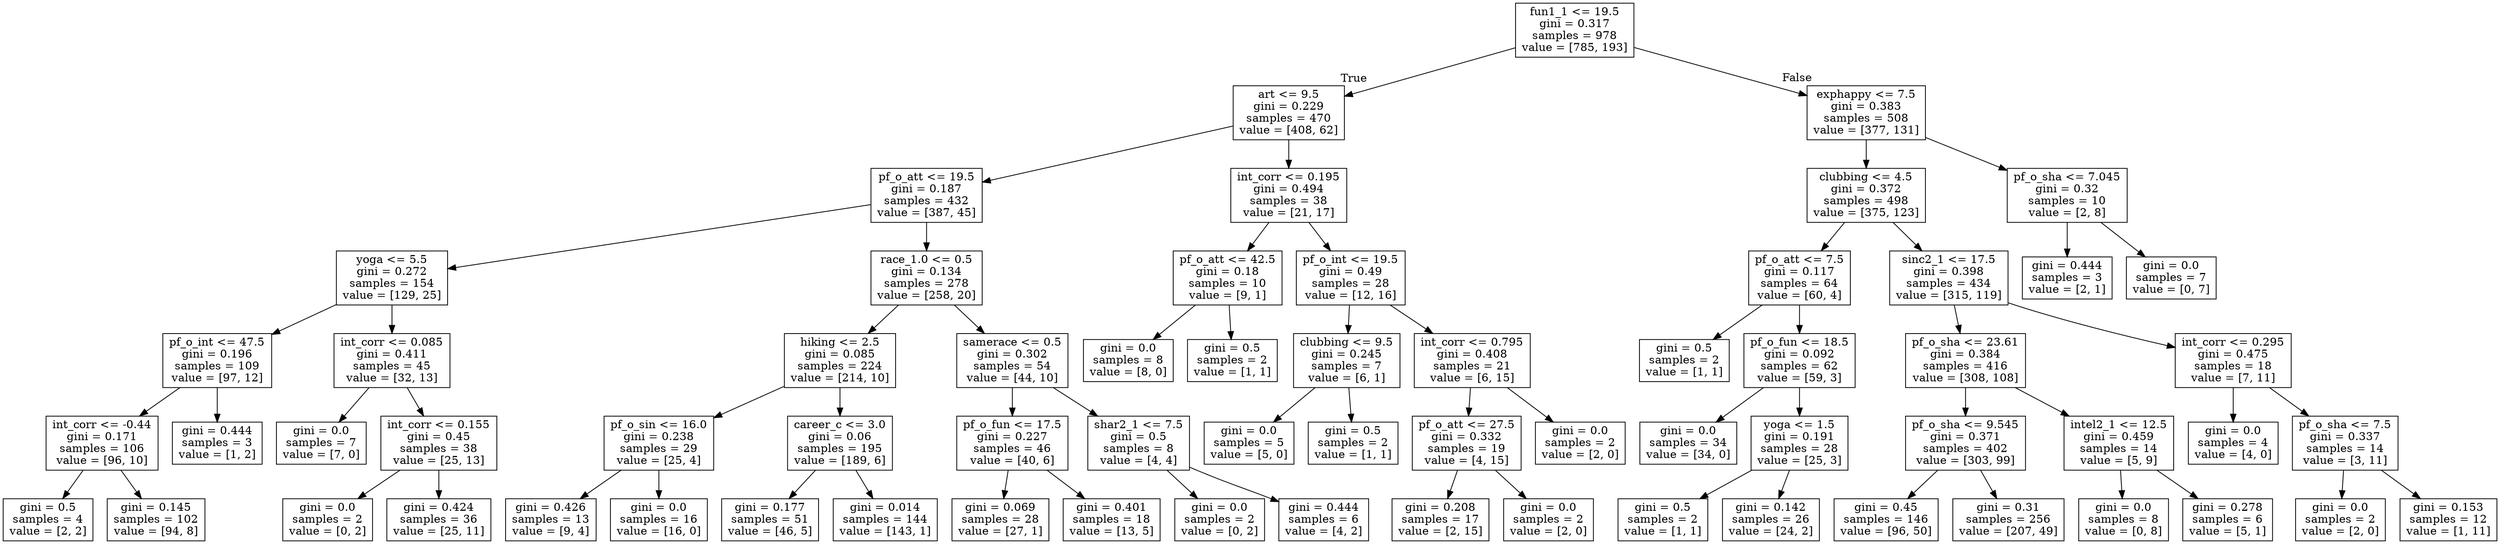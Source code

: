 digraph Tree {
node [shape=box] ;
0 [label="fun1_1 <= 19.5\ngini = 0.317\nsamples = 978\nvalue = [785, 193]"] ;
1 [label="art <= 9.5\ngini = 0.229\nsamples = 470\nvalue = [408, 62]"] ;
0 -> 1 [labeldistance=2.5, labelangle=45, headlabel="True"] ;
2 [label="pf_o_att <= 19.5\ngini = 0.187\nsamples = 432\nvalue = [387, 45]"] ;
1 -> 2 ;
3 [label="yoga <= 5.5\ngini = 0.272\nsamples = 154\nvalue = [129, 25]"] ;
2 -> 3 ;
4 [label="pf_o_int <= 47.5\ngini = 0.196\nsamples = 109\nvalue = [97, 12]"] ;
3 -> 4 ;
5 [label="int_corr <= -0.44\ngini = 0.171\nsamples = 106\nvalue = [96, 10]"] ;
4 -> 5 ;
6 [label="gini = 0.5\nsamples = 4\nvalue = [2, 2]"] ;
5 -> 6 ;
7 [label="gini = 0.145\nsamples = 102\nvalue = [94, 8]"] ;
5 -> 7 ;
8 [label="gini = 0.444\nsamples = 3\nvalue = [1, 2]"] ;
4 -> 8 ;
9 [label="int_corr <= 0.085\ngini = 0.411\nsamples = 45\nvalue = [32, 13]"] ;
3 -> 9 ;
10 [label="gini = 0.0\nsamples = 7\nvalue = [7, 0]"] ;
9 -> 10 ;
11 [label="int_corr <= 0.155\ngini = 0.45\nsamples = 38\nvalue = [25, 13]"] ;
9 -> 11 ;
12 [label="gini = 0.0\nsamples = 2\nvalue = [0, 2]"] ;
11 -> 12 ;
13 [label="gini = 0.424\nsamples = 36\nvalue = [25, 11]"] ;
11 -> 13 ;
14 [label="race_1.0 <= 0.5\ngini = 0.134\nsamples = 278\nvalue = [258, 20]"] ;
2 -> 14 ;
15 [label="hiking <= 2.5\ngini = 0.085\nsamples = 224\nvalue = [214, 10]"] ;
14 -> 15 ;
16 [label="pf_o_sin <= 16.0\ngini = 0.238\nsamples = 29\nvalue = [25, 4]"] ;
15 -> 16 ;
17 [label="gini = 0.426\nsamples = 13\nvalue = [9, 4]"] ;
16 -> 17 ;
18 [label="gini = 0.0\nsamples = 16\nvalue = [16, 0]"] ;
16 -> 18 ;
19 [label="career_c <= 3.0\ngini = 0.06\nsamples = 195\nvalue = [189, 6]"] ;
15 -> 19 ;
20 [label="gini = 0.177\nsamples = 51\nvalue = [46, 5]"] ;
19 -> 20 ;
21 [label="gini = 0.014\nsamples = 144\nvalue = [143, 1]"] ;
19 -> 21 ;
22 [label="samerace <= 0.5\ngini = 0.302\nsamples = 54\nvalue = [44, 10]"] ;
14 -> 22 ;
23 [label="pf_o_fun <= 17.5\ngini = 0.227\nsamples = 46\nvalue = [40, 6]"] ;
22 -> 23 ;
24 [label="gini = 0.069\nsamples = 28\nvalue = [27, 1]"] ;
23 -> 24 ;
25 [label="gini = 0.401\nsamples = 18\nvalue = [13, 5]"] ;
23 -> 25 ;
26 [label="shar2_1 <= 7.5\ngini = 0.5\nsamples = 8\nvalue = [4, 4]"] ;
22 -> 26 ;
27 [label="gini = 0.0\nsamples = 2\nvalue = [0, 2]"] ;
26 -> 27 ;
28 [label="gini = 0.444\nsamples = 6\nvalue = [4, 2]"] ;
26 -> 28 ;
29 [label="int_corr <= 0.195\ngini = 0.494\nsamples = 38\nvalue = [21, 17]"] ;
1 -> 29 ;
30 [label="pf_o_att <= 42.5\ngini = 0.18\nsamples = 10\nvalue = [9, 1]"] ;
29 -> 30 ;
31 [label="gini = 0.0\nsamples = 8\nvalue = [8, 0]"] ;
30 -> 31 ;
32 [label="gini = 0.5\nsamples = 2\nvalue = [1, 1]"] ;
30 -> 32 ;
33 [label="pf_o_int <= 19.5\ngini = 0.49\nsamples = 28\nvalue = [12, 16]"] ;
29 -> 33 ;
34 [label="clubbing <= 9.5\ngini = 0.245\nsamples = 7\nvalue = [6, 1]"] ;
33 -> 34 ;
35 [label="gini = 0.0\nsamples = 5\nvalue = [5, 0]"] ;
34 -> 35 ;
36 [label="gini = 0.5\nsamples = 2\nvalue = [1, 1]"] ;
34 -> 36 ;
37 [label="int_corr <= 0.795\ngini = 0.408\nsamples = 21\nvalue = [6, 15]"] ;
33 -> 37 ;
38 [label="pf_o_att <= 27.5\ngini = 0.332\nsamples = 19\nvalue = [4, 15]"] ;
37 -> 38 ;
39 [label="gini = 0.208\nsamples = 17\nvalue = [2, 15]"] ;
38 -> 39 ;
40 [label="gini = 0.0\nsamples = 2\nvalue = [2, 0]"] ;
38 -> 40 ;
41 [label="gini = 0.0\nsamples = 2\nvalue = [2, 0]"] ;
37 -> 41 ;
42 [label="exphappy <= 7.5\ngini = 0.383\nsamples = 508\nvalue = [377, 131]"] ;
0 -> 42 [labeldistance=2.5, labelangle=-45, headlabel="False"] ;
43 [label="clubbing <= 4.5\ngini = 0.372\nsamples = 498\nvalue = [375, 123]"] ;
42 -> 43 ;
44 [label="pf_o_att <= 7.5\ngini = 0.117\nsamples = 64\nvalue = [60, 4]"] ;
43 -> 44 ;
45 [label="gini = 0.5\nsamples = 2\nvalue = [1, 1]"] ;
44 -> 45 ;
46 [label="pf_o_fun <= 18.5\ngini = 0.092\nsamples = 62\nvalue = [59, 3]"] ;
44 -> 46 ;
47 [label="gini = 0.0\nsamples = 34\nvalue = [34, 0]"] ;
46 -> 47 ;
48 [label="yoga <= 1.5\ngini = 0.191\nsamples = 28\nvalue = [25, 3]"] ;
46 -> 48 ;
49 [label="gini = 0.5\nsamples = 2\nvalue = [1, 1]"] ;
48 -> 49 ;
50 [label="gini = 0.142\nsamples = 26\nvalue = [24, 2]"] ;
48 -> 50 ;
51 [label="sinc2_1 <= 17.5\ngini = 0.398\nsamples = 434\nvalue = [315, 119]"] ;
43 -> 51 ;
52 [label="pf_o_sha <= 23.61\ngini = 0.384\nsamples = 416\nvalue = [308, 108]"] ;
51 -> 52 ;
53 [label="pf_o_sha <= 9.545\ngini = 0.371\nsamples = 402\nvalue = [303, 99]"] ;
52 -> 53 ;
54 [label="gini = 0.45\nsamples = 146\nvalue = [96, 50]"] ;
53 -> 54 ;
55 [label="gini = 0.31\nsamples = 256\nvalue = [207, 49]"] ;
53 -> 55 ;
56 [label="intel2_1 <= 12.5\ngini = 0.459\nsamples = 14\nvalue = [5, 9]"] ;
52 -> 56 ;
57 [label="gini = 0.0\nsamples = 8\nvalue = [0, 8]"] ;
56 -> 57 ;
58 [label="gini = 0.278\nsamples = 6\nvalue = [5, 1]"] ;
56 -> 58 ;
59 [label="int_corr <= 0.295\ngini = 0.475\nsamples = 18\nvalue = [7, 11]"] ;
51 -> 59 ;
60 [label="gini = 0.0\nsamples = 4\nvalue = [4, 0]"] ;
59 -> 60 ;
61 [label="pf_o_sha <= 7.5\ngini = 0.337\nsamples = 14\nvalue = [3, 11]"] ;
59 -> 61 ;
62 [label="gini = 0.0\nsamples = 2\nvalue = [2, 0]"] ;
61 -> 62 ;
63 [label="gini = 0.153\nsamples = 12\nvalue = [1, 11]"] ;
61 -> 63 ;
64 [label="pf_o_sha <= 7.045\ngini = 0.32\nsamples = 10\nvalue = [2, 8]"] ;
42 -> 64 ;
65 [label="gini = 0.444\nsamples = 3\nvalue = [2, 1]"] ;
64 -> 65 ;
66 [label="gini = 0.0\nsamples = 7\nvalue = [0, 7]"] ;
64 -> 66 ;
}